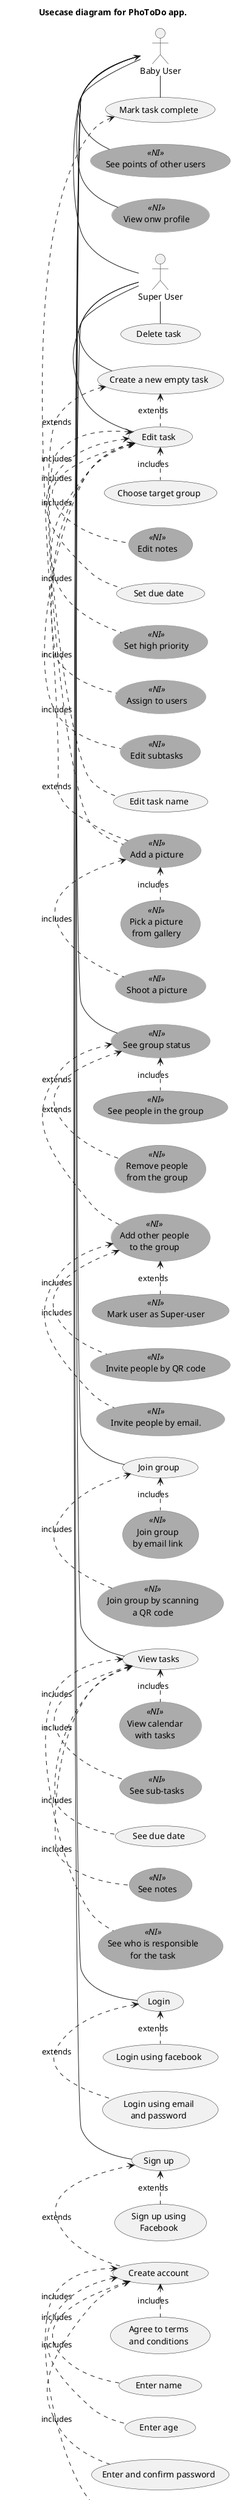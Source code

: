 @startuml

left to right direction

title Usecase diagram for <b>PhoToDo</b> app.


:Super User: as superuser
:Baby User: as babyuser

usecase "See group status" as UC1<<NI>>
usecase "Login" as UC2
usecase "View tasks" as UC3
usecase UC4<<NI>> as "See who is responsible
 for the task"
usecase "See notes" as UC5<<NI>>
usecase "See due date" as UC6
usecase "See sub-tasks" as UC7<<NI>>
usecase "Edit task" as UC8
usecase "Delete task" as UC9
usecase "View onw profile" as UC10<<NI>>
usecase "Create a new empty task" as UC11
usecase "See points of other users" as UC12<<NI>>
usecase "Mark task complete" as UC13
usecase "Edit task name" as UC14
usecase "Edit subtasks" as UC15<<NI>>
usecase "Assign to users" as UC16<<NI>>
usecase "Set high priority" as UC17<<NI>>
usecase "Set due date" as UC18
usecase "Edit notes" as UC19<<NI>>
usecase "Add a picture" as UC20<<NI>>
usecase "Shoot a picture" as UC21<<NI>>
usecase UC22<<NI>> as "Pick a picture
from gallery"
usecase UC23<<NI>> as "Add other people
to the group"
usecase UC24 as "Invite people by email."<<NI>>
usecase UC25 as "Invite people by QR code"<<NI>>
usecase UC26 as "Join group"
usecase UC27<<NI>> as "Join group by scanning
 a QR code"
usecase UC28<<NI>> as "Join group
by email link"
usecase UC29<<NI>> as "Remove people
from the group"
usecase UC30 as "Mark user as Super-user"<<NI>>
usecase UC31 as "See people in the group"<<NI>>
usecase UC32<<NI>> as "View calendar
with tasks"
usecase UC33 as "Choose target group"
usecase UC34 as "Create account"
usecase UC35 as "Login using email
and password"
usecase UC36 as "Login using facebook"
usecase UC37 as "Enter email"
usecase UC38 as "Enter and confirm password"
usecase UC39 as "Enter age"
usecase UC40 as "Enter name"
usecase UC41 as "Agree to terms
and conditions"
usecase UC42 as "Sign up"
usecase UC43 as "Sign up using
Facebook"

superuser -left-> babyuser

UC1 -left- superuser
UC8 -left- superuser
UC9 -left- superuser
UC11 -left- superuser

UC2 -left- babyuser
UC26 -left- babyuser
UC3 -left- babyuser
UC10 -left- babyuser
UC12 -left- babyuser
UC13 -left- babyuser
UC42 -left- babyuser


UC4 .left.> UC3 : includes
UC5 .left.> UC3 : includes
UC6 .left.> UC3 : includes
UC7 .left.> UC3 : includes


UC14 .left.> UC8 : includes
UC15 .left.> UC8 : includes
UC16 .left.> UC8 : includes
UC17 .left.> UC8 : includes
UC18 .left.> UC8 : includes
UC19 .left.> UC8 : includes
UC33 .left.> UC8 : includes
UC8 .left.> UC11 : extends

UC20 .left.> UC11: extends

UC13 <.right. UC20: extends

UC21 .left.> UC20 : includes
UC22 .left.> UC20 : includes

UC23 .left.> UC1 : extends
UC24 .left.> UC23 : includes
UC25 .left.> UC23 : includes

UC29 .left.> UC1 : extends
UC31 .left.> UC1 : includes
UC30 .left.>UC23 : extends

UC27 .left.> UC26 : includes
UC28 .left.> UC26 : includes
UC32 .left.> UC3 : includes

UC35 .left.> UC2 : extends
UC36 .left.> UC2 : extends

UC37 .left.> UC34 : includes
UC38 .left.> UC34 : includes
UC39 .left.> UC34 : includes
UC40 .left.> UC34 : includes
UC41 .left.> UC34 : includes

UC34 .left.> UC42 : extends
UC43 .left.> UC42 : extends

skinparam <<NI>>{
usecaseBackgroundColor #ABABAB
usecaseBorderColor grey
usecaseArrowColor black
}




@enduml